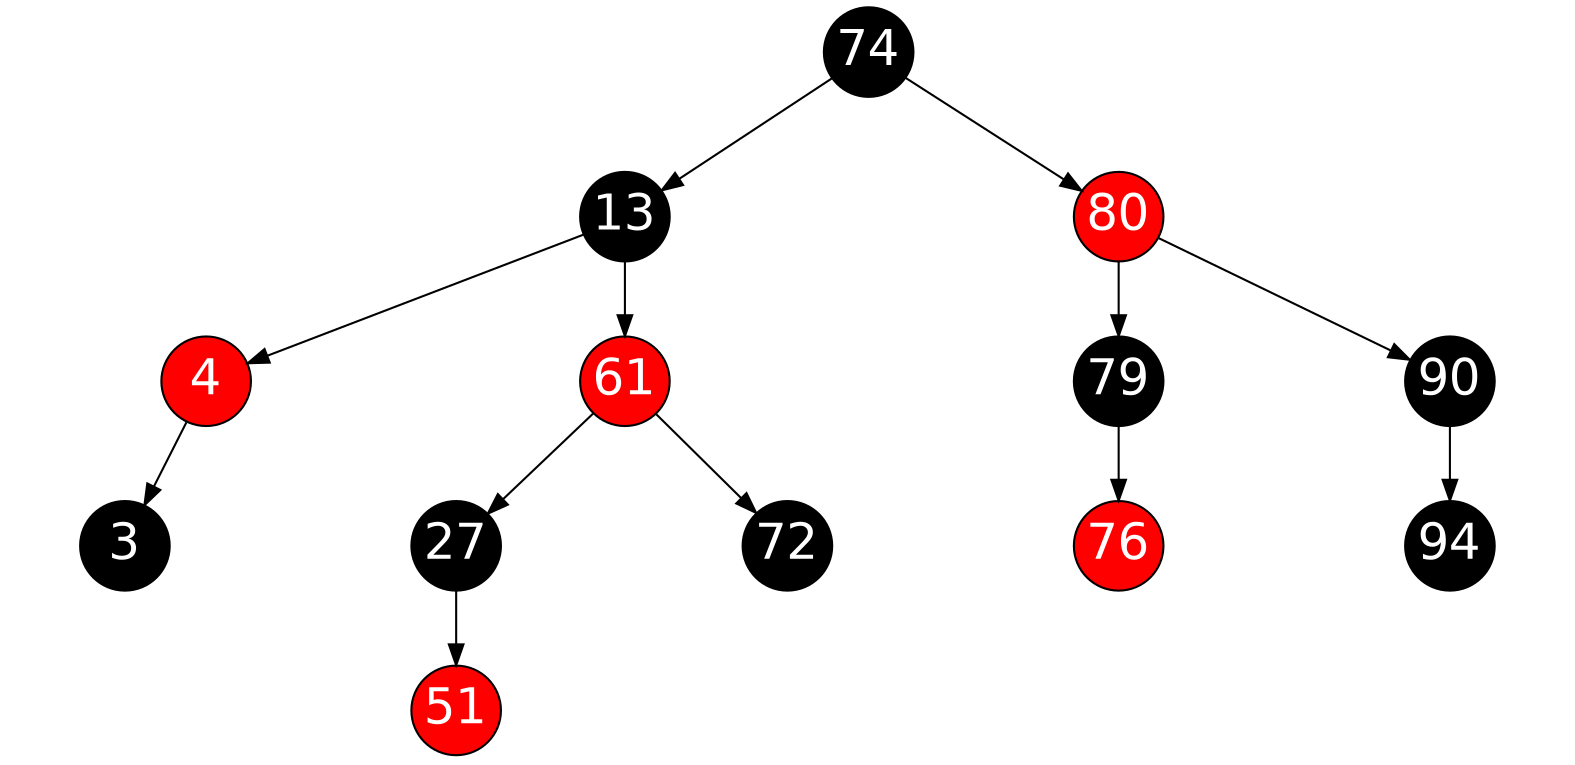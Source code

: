 digraph G {
	graph [ratio=.48];
	node [style=filled, color=black, shape=circle, width=.6 
		fontname=Helvetica, fontweight=bold, fontcolor=white, 
		fontsize=24, fixedsize=true];
	

  3, 4, 13, 27, 51, 61, 72, 76, 79, 80, 90, 94;

  4, 51, 61, 76, 80	
	[fillcolor=red];

4 -> 3; 
13 -> 4; 
74 -> 13; 
61 -> 27; 
27 -> 51; 
13 -> 61; 
61 -> 72; 
79 -> 76; 
80 -> 79; 
74 -> 80; 
80 -> 90; 
90 -> 94; 

}
